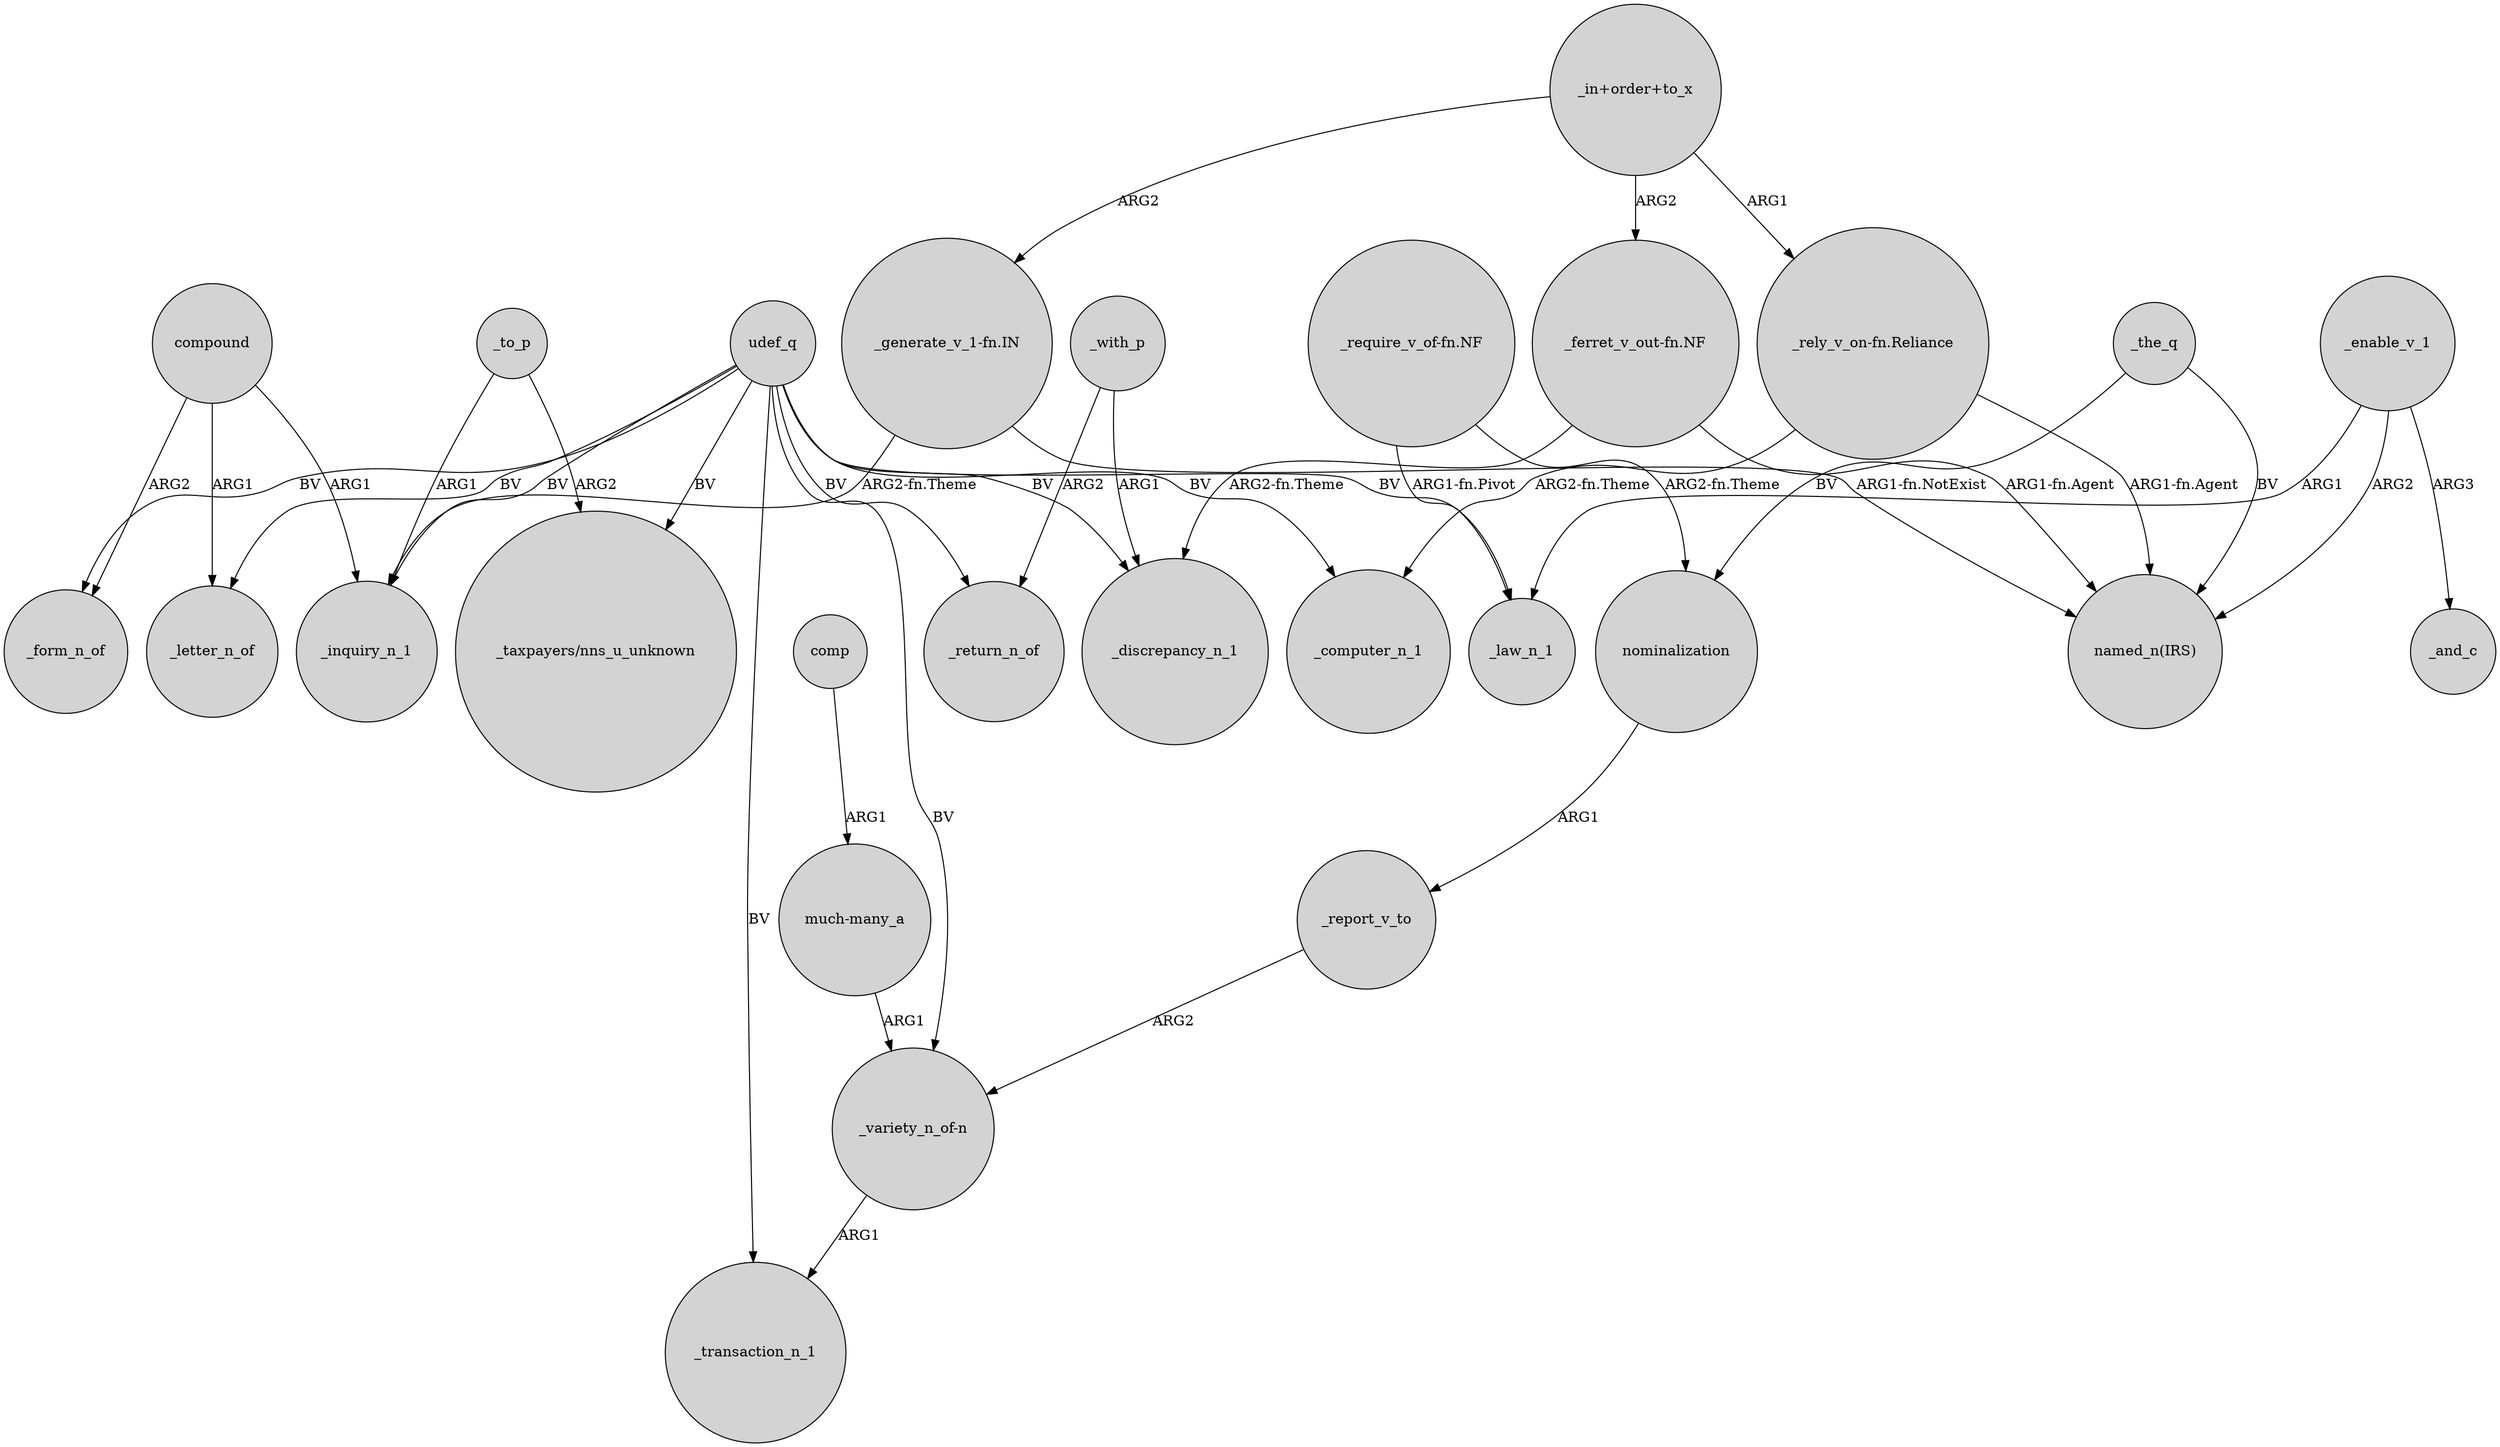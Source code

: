 digraph {
	node [shape=circle style=filled]
	"_generate_v_1-fn.IN" -> _inquiry_n_1 [label="ARG2-fn.Theme"]
	"_in+order+to_x" -> "_rely_v_on-fn.Reliance" [label=ARG1]
	"much-many_a" -> "_variety_n_of-n" [label=ARG1]
	_to_p -> "_taxpayers/nns_u_unknown" [label=ARG2]
	udef_q -> _letter_n_of [label=BV]
	"_in+order+to_x" -> "_generate_v_1-fn.IN" [label=ARG2]
	"_generate_v_1-fn.IN" -> "named_n(IRS)" [label="ARG1-fn.NotExist"]
	_to_p -> _inquiry_n_1 [label=ARG1]
	_enable_v_1 -> _law_n_1 [label=ARG1]
	udef_q -> _return_n_of [label=BV]
	udef_q -> _inquiry_n_1 [label=BV]
	compound -> _letter_n_of [label=ARG1]
	"_rely_v_on-fn.Reliance" -> "named_n(IRS)" [label="ARG1-fn.Agent"]
	udef_q -> _discrepancy_n_1 [label=BV]
	udef_q -> _law_n_1 [label=BV]
	"_in+order+to_x" -> "_ferret_v_out-fn.NF" [label=ARG2]
	compound -> _form_n_of [label=ARG2]
	nominalization -> _report_v_to [label=ARG1]
	udef_q -> _computer_n_1 [label=BV]
	"_ferret_v_out-fn.NF" -> "named_n(IRS)" [label="ARG1-fn.Agent"]
	compound -> _inquiry_n_1 [label=ARG1]
	comp -> "much-many_a" [label=ARG1]
	"_ferret_v_out-fn.NF" -> _discrepancy_n_1 [label="ARG2-fn.Theme"]
	_with_p -> _return_n_of [label=ARG2]
	"_variety_n_of-n" -> _transaction_n_1 [label=ARG1]
	udef_q -> _transaction_n_1 [label=BV]
	_enable_v_1 -> "named_n(IRS)" [label=ARG2]
	_enable_v_1 -> _and_c [label=ARG3]
	udef_q -> "_taxpayers/nns_u_unknown" [label=BV]
	_with_p -> _discrepancy_n_1 [label=ARG1]
	udef_q -> _form_n_of [label=BV]
	"_require_v_of-fn.NF" -> nominalization [label="ARG2-fn.Theme"]
	_report_v_to -> "_variety_n_of-n" [label=ARG2]
	_the_q -> "named_n(IRS)" [label=BV]
	"_rely_v_on-fn.Reliance" -> _computer_n_1 [label="ARG2-fn.Theme"]
	"_require_v_of-fn.NF" -> _law_n_1 [label="ARG1-fn.Pivot"]
	_the_q -> nominalization [label=BV]
	udef_q -> "_variety_n_of-n" [label=BV]
}
